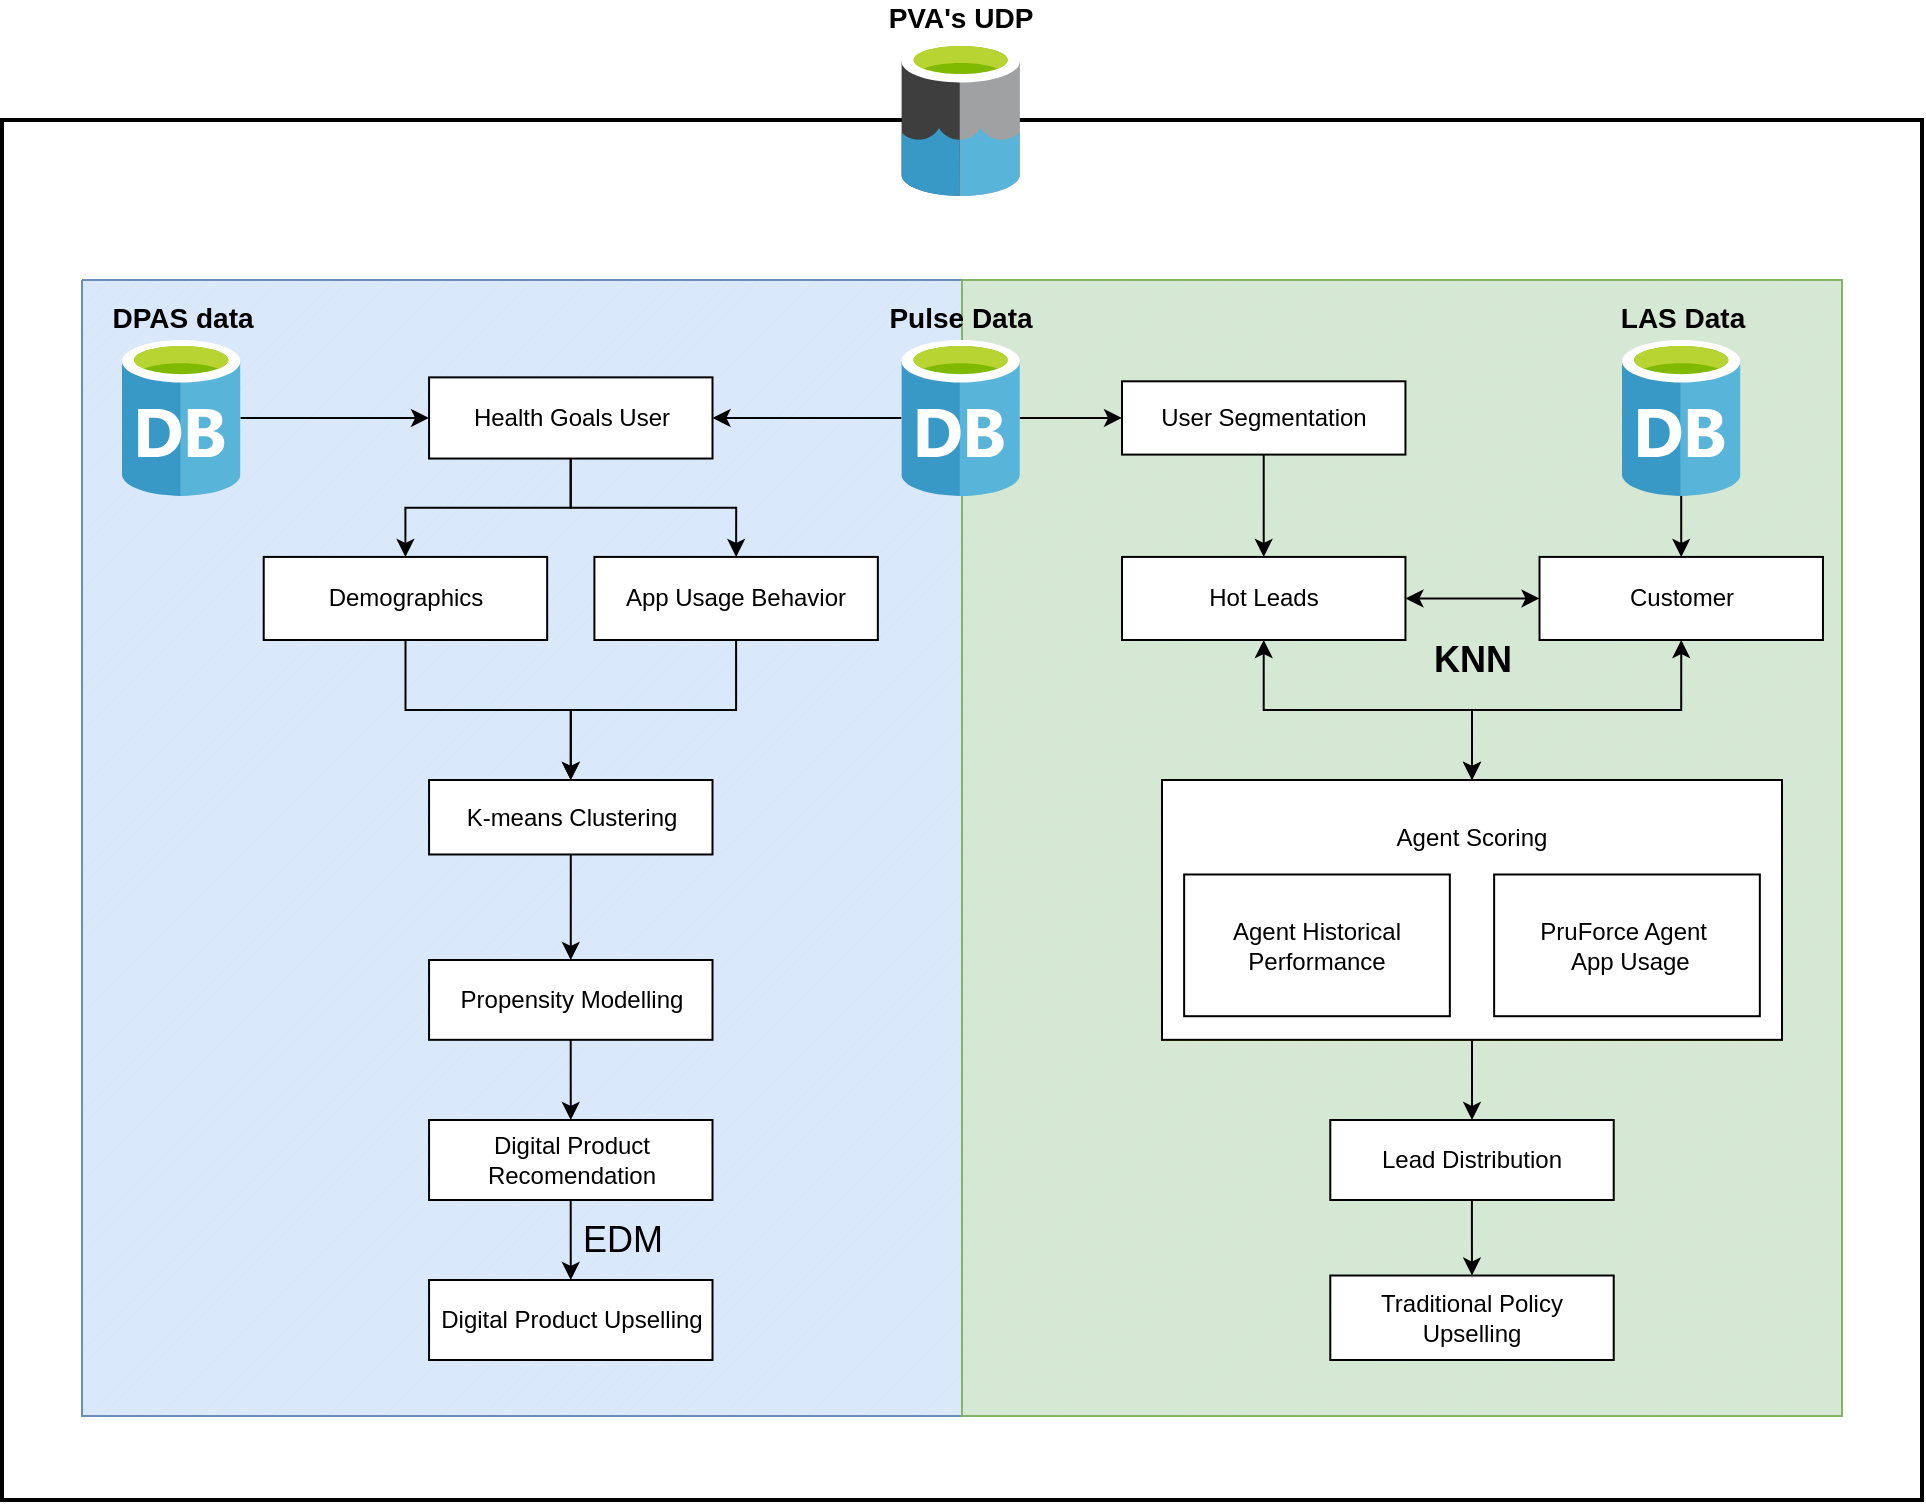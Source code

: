 <mxfile version="21.2.4" type="github">
  <diagram id="ugjUUu8F4O7WbgQhgJUw" name="Page-1">
    <mxGraphModel dx="1331" dy="774" grid="1" gridSize="10" guides="1" tooltips="1" connect="1" arrows="1" fold="1" page="1" pageScale="1" pageWidth="850" pageHeight="1100" math="0" shadow="0">
      <root>
        <mxCell id="0" />
        <mxCell id="1" parent="0" />
        <mxCell id="M61k8DcqYupUROe8yYo3-151" value="" style="group" parent="1" vertex="1" connectable="0">
          <mxGeometry x="40" y="340" width="960" height="730" as="geometry" />
        </mxCell>
        <mxCell id="M61k8DcqYupUROe8yYo3-127" value="" style="verticalLabelPosition=bottom;verticalAlign=top;html=1;shape=mxgraph.basic.patternFillRect;fillStyle=diag;step=5;fillStrokeWidth=0.2;fillStrokeColor=#dddddd;rounded=0;shadow=0;glass=0;sketch=0;strokeWidth=1;fontSize=18;fillColor=#dae8fc;strokeColor=#6c8ebf;" parent="M61k8DcqYupUROe8yYo3-151" vertex="1">
          <mxGeometry x="40" y="120" width="440" height="568" as="geometry" />
        </mxCell>
        <mxCell id="M61k8DcqYupUROe8yYo3-142" value="" style="rounded=0;arcSize=10;dashed=0;fillColor=none;gradientColor=none;strokeWidth=2;shadow=0;glass=0;labelBackgroundColor=none;sketch=0;fontSize=18;" parent="M61k8DcqYupUROe8yYo3-151" vertex="1">
          <mxGeometry y="40" width="960" height="690" as="geometry" />
        </mxCell>
        <mxCell id="M61k8DcqYupUROe8yYo3-129" value="" style="verticalLabelPosition=bottom;verticalAlign=top;html=1;shape=mxgraph.basic.patternFillRect;fillStyle=diag;step=5;fillStrokeWidth=0.2;fillStrokeColor=#dddddd;rounded=0;shadow=0;glass=0;sketch=0;strokeWidth=1;fontSize=18;fillColor=#d5e8d4;strokeColor=#82b366;" parent="M61k8DcqYupUROe8yYo3-151" vertex="1">
          <mxGeometry x="480" y="120.0" width="440" height="568" as="geometry" />
        </mxCell>
        <mxCell id="M61k8DcqYupUROe8yYo3-15" value="Health Goals User" style="whiteSpace=wrap;html=1;strokeWidth=1;perimeterSpacing=0;rounded=0;glass=0;shadow=0;gradientColor=none;" parent="M61k8DcqYupUROe8yYo3-151" vertex="1">
          <mxGeometry x="213.53" y="168.68" width="141.72" height="40.59" as="geometry" />
        </mxCell>
        <mxCell id="M61k8DcqYupUROe8yYo3-25" value="Demographics" style="whiteSpace=wrap;html=1;" parent="M61k8DcqYupUROe8yYo3-151" vertex="1">
          <mxGeometry x="130.86" y="258.46" width="141.72" height="41.54" as="geometry" />
        </mxCell>
        <mxCell id="M61k8DcqYupUROe8yYo3-105" style="edgeStyle=orthogonalEdgeStyle;rounded=0;orthogonalLoop=1;jettySize=auto;html=1;entryX=0.5;entryY=0;entryDx=0;entryDy=0;fontSize=18;startArrow=none;startFill=0;" parent="M61k8DcqYupUROe8yYo3-151" source="M61k8DcqYupUROe8yYo3-15" target="M61k8DcqYupUROe8yYo3-25" edge="1">
          <mxGeometry relative="1" as="geometry" />
        </mxCell>
        <mxCell id="M61k8DcqYupUROe8yYo3-30" value="App Usage Behavior" style="whiteSpace=wrap;html=1;" parent="M61k8DcqYupUROe8yYo3-151" vertex="1">
          <mxGeometry x="296.2" y="258.46" width="141.72" height="41.54" as="geometry" />
        </mxCell>
        <mxCell id="M61k8DcqYupUROe8yYo3-106" style="edgeStyle=orthogonalEdgeStyle;rounded=0;orthogonalLoop=1;jettySize=auto;html=1;entryX=0.5;entryY=0;entryDx=0;entryDy=0;fontSize=18;startArrow=none;startFill=0;" parent="M61k8DcqYupUROe8yYo3-151" source="M61k8DcqYupUROe8yYo3-15" target="M61k8DcqYupUROe8yYo3-30" edge="1">
          <mxGeometry relative="1" as="geometry" />
        </mxCell>
        <mxCell id="M61k8DcqYupUROe8yYo3-74" style="edgeStyle=orthogonalEdgeStyle;rounded=0;orthogonalLoop=1;jettySize=auto;html=1;entryX=1;entryY=0.5;entryDx=0;entryDy=0;" parent="M61k8DcqYupUROe8yYo3-151" source="M61k8DcqYupUROe8yYo3-64" target="M61k8DcqYupUROe8yYo3-15" edge="1">
          <mxGeometry relative="1" as="geometry" />
        </mxCell>
        <mxCell id="M61k8DcqYupUROe8yYo3-64" value="Pulse Data" style="sketch=0;aspect=fixed;html=1;points=[];align=center;image;fontSize=14;image=img/lib/mscae/Database_General.svg;labelBackgroundColor=none;fontStyle=1;labelPosition=center;verticalLabelPosition=top;verticalAlign=bottom;" parent="M61k8DcqYupUROe8yYo3-151" vertex="1">
          <mxGeometry x="449.69" y="150" width="59.239" height="77.946" as="geometry" />
        </mxCell>
        <mxCell id="M61k8DcqYupUROe8yYo3-107" value="K-means Clustering" style="whiteSpace=wrap;html=1;" parent="M61k8DcqYupUROe8yYo3-151" vertex="1">
          <mxGeometry x="213.53" y="370" width="141.72" height="37.24" as="geometry" />
        </mxCell>
        <mxCell id="M61k8DcqYupUROe8yYo3-109" style="edgeStyle=orthogonalEdgeStyle;rounded=0;orthogonalLoop=1;jettySize=auto;html=1;entryX=0.5;entryY=0;entryDx=0;entryDy=0;fontSize=18;startArrow=none;startFill=0;" parent="M61k8DcqYupUROe8yYo3-151" source="M61k8DcqYupUROe8yYo3-25" target="M61k8DcqYupUROe8yYo3-107" edge="1">
          <mxGeometry relative="1" as="geometry" />
        </mxCell>
        <mxCell id="M61k8DcqYupUROe8yYo3-110" style="edgeStyle=orthogonalEdgeStyle;rounded=0;orthogonalLoop=1;jettySize=auto;html=1;entryX=0.5;entryY=0;entryDx=0;entryDy=0;fontSize=18;startArrow=none;startFill=0;" parent="M61k8DcqYupUROe8yYo3-151" source="M61k8DcqYupUROe8yYo3-30" target="M61k8DcqYupUROe8yYo3-107" edge="1">
          <mxGeometry relative="1" as="geometry" />
        </mxCell>
        <mxCell id="M61k8DcqYupUROe8yYo3-116" style="edgeStyle=orthogonalEdgeStyle;rounded=0;orthogonalLoop=1;jettySize=auto;html=1;entryX=0;entryY=0.5;entryDx=0;entryDy=0;fontSize=18;startArrow=none;startFill=0;" parent="M61k8DcqYupUROe8yYo3-151" source="M61k8DcqYupUROe8yYo3-115" target="M61k8DcqYupUROe8yYo3-15" edge="1">
          <mxGeometry relative="1" as="geometry" />
        </mxCell>
        <mxCell id="M61k8DcqYupUROe8yYo3-115" value="DPAS data" style="sketch=0;aspect=fixed;html=1;points=[];align=center;image;fontSize=14;image=img/lib/mscae/Database_General.svg;labelBackgroundColor=none;fontStyle=1;labelPosition=center;verticalLabelPosition=top;verticalAlign=bottom;" parent="M61k8DcqYupUROe8yYo3-151" vertex="1">
          <mxGeometry x="60" y="150" width="59.239" height="77.946" as="geometry" />
        </mxCell>
        <mxCell id="M61k8DcqYupUROe8yYo3-117" value="Propensity Modelling" style="whiteSpace=wrap;html=1;" parent="M61k8DcqYupUROe8yYo3-151" vertex="1">
          <mxGeometry x="213.53" y="460" width="141.72" height="39.91" as="geometry" />
        </mxCell>
        <mxCell id="M61k8DcqYupUROe8yYo3-118" value="" style="edgeStyle=orthogonalEdgeStyle;rounded=0;orthogonalLoop=1;jettySize=auto;html=1;fontSize=18;startArrow=none;startFill=0;" parent="M61k8DcqYupUROe8yYo3-151" source="M61k8DcqYupUROe8yYo3-107" target="M61k8DcqYupUROe8yYo3-117" edge="1">
          <mxGeometry relative="1" as="geometry" />
        </mxCell>
        <mxCell id="M61k8DcqYupUROe8yYo3-121" value="Digital Product Recomendation" style="whiteSpace=wrap;html=1;" parent="M61k8DcqYupUROe8yYo3-151" vertex="1">
          <mxGeometry x="213.53" y="540" width="141.72" height="40" as="geometry" />
        </mxCell>
        <mxCell id="M61k8DcqYupUROe8yYo3-148" style="edgeStyle=orthogonalEdgeStyle;rounded=0;orthogonalLoop=1;jettySize=auto;html=1;entryX=0.5;entryY=0;entryDx=0;entryDy=0;labelBackgroundColor=none;fontSize=18;startArrow=none;startFill=0;" parent="M61k8DcqYupUROe8yYo3-151" source="M61k8DcqYupUROe8yYo3-117" target="M61k8DcqYupUROe8yYo3-121" edge="1">
          <mxGeometry relative="1" as="geometry" />
        </mxCell>
        <mxCell id="M61k8DcqYupUROe8yYo3-72" value="User Segmentation" style="whiteSpace=wrap;html=1;strokeWidth=1;perimeterSpacing=0;rounded=0;glass=0;shadow=0;gradientColor=none;" parent="M61k8DcqYupUROe8yYo3-151" vertex="1">
          <mxGeometry x="560" y="170.65" width="141.72" height="36.65" as="geometry" />
        </mxCell>
        <mxCell id="M61k8DcqYupUROe8yYo3-137" style="edgeStyle=orthogonalEdgeStyle;rounded=0;orthogonalLoop=1;jettySize=auto;html=1;entryX=0;entryY=0.5;entryDx=0;entryDy=0;fontSize=18;startArrow=none;startFill=0;" parent="M61k8DcqYupUROe8yYo3-151" source="M61k8DcqYupUROe8yYo3-64" target="M61k8DcqYupUROe8yYo3-72" edge="1">
          <mxGeometry relative="1" as="geometry" />
        </mxCell>
        <mxCell id="M61k8DcqYupUROe8yYo3-75" value="Customer" style="whiteSpace=wrap;html=1;strokeWidth=1;perimeterSpacing=0;rounded=0;glass=0;shadow=0;gradientColor=none;" parent="M61k8DcqYupUROe8yYo3-151" vertex="1">
          <mxGeometry x="768.76" y="258.46" width="141.72" height="41.54" as="geometry" />
        </mxCell>
        <mxCell id="M61k8DcqYupUROe8yYo3-77" style="edgeStyle=orthogonalEdgeStyle;rounded=0;orthogonalLoop=1;jettySize=auto;html=1;entryX=0.5;entryY=0;entryDx=0;entryDy=0;" parent="M61k8DcqYupUROe8yYo3-151" source="M61k8DcqYupUROe8yYo3-76" target="M61k8DcqYupUROe8yYo3-75" edge="1">
          <mxGeometry relative="1" as="geometry" />
        </mxCell>
        <mxCell id="M61k8DcqYupUROe8yYo3-76" value="LAS Data" style="sketch=0;aspect=fixed;html=1;points=[];align=center;image;fontSize=14;image=img/lib/mscae/Database_General.svg;labelBackgroundColor=none;fontStyle=1;labelPosition=center;verticalLabelPosition=top;verticalAlign=bottom;" parent="M61k8DcqYupUROe8yYo3-151" vertex="1">
          <mxGeometry x="810.001" y="150" width="59.239" height="77.946" as="geometry" />
        </mxCell>
        <mxCell id="M61k8DcqYupUROe8yYo3-139" value="" style="edgeStyle=orthogonalEdgeStyle;rounded=0;orthogonalLoop=1;jettySize=auto;html=1;entryX=0;entryY=0.5;entryDx=0;entryDy=0;fontSize=18;startArrow=classic;startFill=1;labelBackgroundColor=none;" parent="M61k8DcqYupUROe8yYo3-151" source="M61k8DcqYupUROe8yYo3-84" target="M61k8DcqYupUROe8yYo3-75" edge="1">
          <mxGeometry x="0.145" y="-31" relative="1" as="geometry">
            <mxPoint as="offset" />
          </mxGeometry>
        </mxCell>
        <mxCell id="M61k8DcqYupUROe8yYo3-84" value="Hot Leads" style="whiteSpace=wrap;html=1;strokeWidth=1;perimeterSpacing=0;rounded=0;glass=0;shadow=0;gradientColor=none;" parent="M61k8DcqYupUROe8yYo3-151" vertex="1">
          <mxGeometry x="560" y="258.46" width="141.72" height="41.54" as="geometry" />
        </mxCell>
        <mxCell id="M61k8DcqYupUROe8yYo3-138" style="edgeStyle=orthogonalEdgeStyle;rounded=0;orthogonalLoop=1;jettySize=auto;html=1;entryX=0.5;entryY=0;entryDx=0;entryDy=0;fontSize=18;startArrow=none;startFill=0;" parent="M61k8DcqYupUROe8yYo3-151" source="M61k8DcqYupUROe8yYo3-72" target="M61k8DcqYupUROe8yYo3-84" edge="1">
          <mxGeometry relative="1" as="geometry" />
        </mxCell>
        <mxCell id="M61k8DcqYupUROe8yYo3-101" value="KNN" style="edgeStyle=orthogonalEdgeStyle;rounded=0;orthogonalLoop=1;jettySize=auto;html=1;entryX=0.5;entryY=0;entryDx=0;entryDy=0;fontSize=18;startArrow=classic;startFill=1;exitX=0.5;exitY=1;exitDx=0;exitDy=0;labelBackgroundColor=none;fontStyle=1" parent="M61k8DcqYupUROe8yYo3-151" source="M61k8DcqYupUROe8yYo3-75" target="M61k8DcqYupUROe8yYo3-132" edge="1">
          <mxGeometry x="0.599" y="-25" relative="1" as="geometry">
            <mxPoint x="778.37" y="376.56" as="targetPoint" />
            <mxPoint x="25" y="-25" as="offset" />
          </mxGeometry>
        </mxCell>
        <mxCell id="M61k8DcqYupUROe8yYo3-96" style="edgeStyle=orthogonalEdgeStyle;rounded=0;orthogonalLoop=1;jettySize=auto;html=1;entryX=0.5;entryY=0;entryDx=0;entryDy=0;fontSize=14;startArrow=classic;startFill=1;" parent="M61k8DcqYupUROe8yYo3-151" source="M61k8DcqYupUROe8yYo3-84" target="M61k8DcqYupUROe8yYo3-132" edge="1">
          <mxGeometry relative="1" as="geometry">
            <mxPoint x="778.37" y="376.56" as="targetPoint" />
          </mxGeometry>
        </mxCell>
        <mxCell id="M61k8DcqYupUROe8yYo3-102" value="Lead Distribution" style="whiteSpace=wrap;html=1;strokeWidth=1;perimeterSpacing=0;rounded=0;glass=0;shadow=0;gradientColor=none;" parent="M61k8DcqYupUROe8yYo3-151" vertex="1">
          <mxGeometry x="664.14" y="540" width="141.72" height="40" as="geometry" />
        </mxCell>
        <mxCell id="M61k8DcqYupUROe8yYo3-103" style="edgeStyle=orthogonalEdgeStyle;rounded=0;orthogonalLoop=1;jettySize=auto;html=1;entryX=0.5;entryY=0;entryDx=0;entryDy=0;fontSize=18;exitX=0.5;exitY=1;exitDx=0;exitDy=0;" parent="M61k8DcqYupUROe8yYo3-151" source="M61k8DcqYupUROe8yYo3-132" target="M61k8DcqYupUROe8yYo3-102" edge="1">
          <mxGeometry relative="1" as="geometry">
            <mxPoint x="778.308" y="506.47" as="sourcePoint" />
          </mxGeometry>
        </mxCell>
        <mxCell id="M61k8DcqYupUROe8yYo3-112" value="Traditional Policy Upselling" style="whiteSpace=wrap;html=1;strokeWidth=1;perimeterSpacing=0;rounded=0;glass=0;shadow=0;gradientColor=none;" parent="M61k8DcqYupUROe8yYo3-151" vertex="1">
          <mxGeometry x="664.14" y="617.76" width="141.72" height="42.24" as="geometry" />
        </mxCell>
        <mxCell id="M61k8DcqYupUROe8yYo3-113" style="edgeStyle=orthogonalEdgeStyle;rounded=0;orthogonalLoop=1;jettySize=auto;html=1;entryX=0.5;entryY=0;entryDx=0;entryDy=0;fontSize=18;startArrow=none;startFill=0;" parent="M61k8DcqYupUROe8yYo3-151" source="M61k8DcqYupUROe8yYo3-102" target="M61k8DcqYupUROe8yYo3-112" edge="1">
          <mxGeometry relative="1" as="geometry" />
        </mxCell>
        <mxCell id="M61k8DcqYupUROe8yYo3-131" value="" style="group;fillColor=#f0a30a;fontColor=#000000;strokeColor=#BD7000;" parent="M61k8DcqYupUROe8yYo3-151" vertex="1" connectable="0">
          <mxGeometry x="580" y="370" width="310" height="129.91" as="geometry" />
        </mxCell>
        <mxCell id="M61k8DcqYupUROe8yYo3-132" value="Agent Scoring&lt;br&gt;&lt;br&gt;&lt;br&gt;&lt;br&gt;&lt;br&gt;&lt;br&gt;" style="whiteSpace=wrap;html=1;" parent="M61k8DcqYupUROe8yYo3-131" vertex="1">
          <mxGeometry width="310.0" height="129.91" as="geometry" />
        </mxCell>
        <mxCell id="M61k8DcqYupUROe8yYo3-133" value="PruForce Agent&amp;nbsp;&lt;br&gt;&amp;nbsp;App Usage" style="whiteSpace=wrap;html=1;" parent="M61k8DcqYupUROe8yYo3-131" vertex="1">
          <mxGeometry x="166.071" y="47.24" width="132.857" height="70.86" as="geometry" />
        </mxCell>
        <mxCell id="M61k8DcqYupUROe8yYo3-134" value="Agent Historical Performance" style="whiteSpace=wrap;html=1;" parent="M61k8DcqYupUROe8yYo3-131" vertex="1">
          <mxGeometry x="11.071" y="47.24" width="132.857" height="70.86" as="geometry" />
        </mxCell>
        <mxCell id="M61k8DcqYupUROe8yYo3-7" value="PVA&#39;s UDP" style="sketch=0;aspect=fixed;html=1;points=[];align=center;image;fontSize=14;image=img/lib/mscae/Data_Lake.svg;labelPosition=center;verticalLabelPosition=top;verticalAlign=bottom;fontStyle=1" parent="M61k8DcqYupUROe8yYo3-151" vertex="1">
          <mxGeometry x="449.69" width="59.28" height="78" as="geometry" />
        </mxCell>
        <mxCell id="M61k8DcqYupUROe8yYo3-149" value="Digital Product Upselling" style="whiteSpace=wrap;html=1;" parent="M61k8DcqYupUROe8yYo3-151" vertex="1">
          <mxGeometry x="213.53" y="620" width="141.72" height="40" as="geometry" />
        </mxCell>
        <mxCell id="M61k8DcqYupUROe8yYo3-150" value="EDM" style="edgeStyle=orthogonalEdgeStyle;rounded=0;orthogonalLoop=1;jettySize=auto;html=1;entryX=0.5;entryY=0;entryDx=0;entryDy=0;labelBackgroundColor=none;fontSize=18;startArrow=none;startFill=0;" parent="M61k8DcqYupUROe8yYo3-151" source="M61k8DcqYupUROe8yYo3-121" target="M61k8DcqYupUROe8yYo3-149" edge="1">
          <mxGeometry x="0.002" y="26" relative="1" as="geometry">
            <mxPoint as="offset" />
          </mxGeometry>
        </mxCell>
      </root>
    </mxGraphModel>
  </diagram>
</mxfile>
